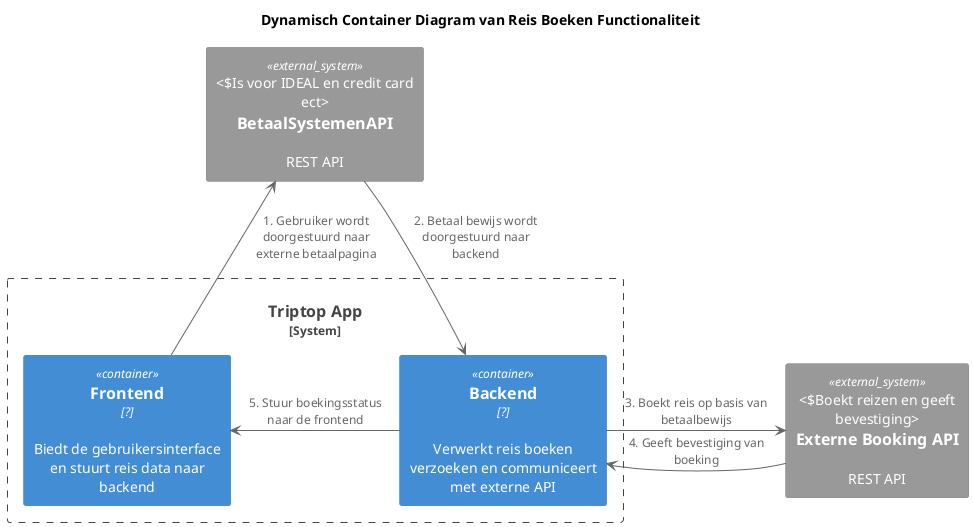@startuml
!include <C4/C4_Container>

title Dynamisch Container Diagram van Reis Boeken Functionaliteit

LAYOUT_TOP_DOWN()
System_Boundary(webapp, "Triptop App") {
    Container(api, "Backend", "?", "Verwerkt reis boeken verzoeken en communiceert met externe API")
    Container(web, "Frontend", "?", "Biedt de gebruikersinterface en stuurt reis data naar backend")
}

System_Ext(betaal_api, "BetaalSystemenAPI", "REST API","Is voor IDEAL en credit card ect")
System_Ext(booking_api, "Externe Booking API", "REST API", "Boekt reizen en geeft bevestiging")

web -right-> betaal_api : 1. Gebruiker wordt doorgestuurd naar externe betaalpagina
betaal_api -down-> api : 2. Betaal bewijs wordt doorgestuurd naar backend
api -right-> booking_api : 3. Boekt reis op basis van betaalbewijs
booking_api -left-> api : 4. Geeft bevestiging van boeking
api -left-> web : 5. Stuur boekingsstatus naar de frontend

@enduml